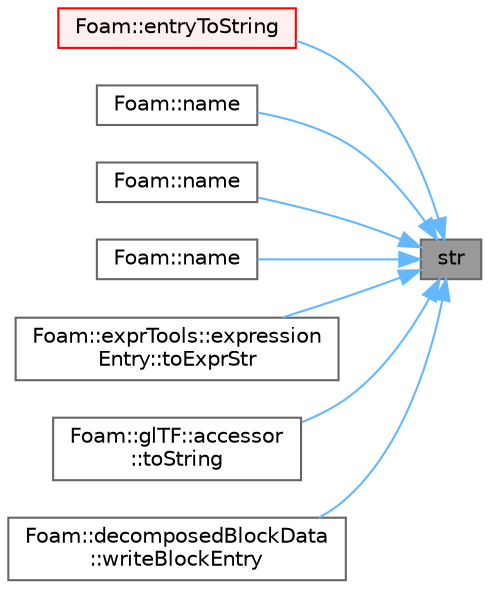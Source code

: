 digraph "str"
{
 // LATEX_PDF_SIZE
  bgcolor="transparent";
  edge [fontname=Helvetica,fontsize=10,labelfontname=Helvetica,labelfontsize=10];
  node [fontname=Helvetica,fontsize=10,shape=box,height=0.2,width=0.4];
  rankdir="RL";
  Node1 [id="Node000001",label="str",height=0.2,width=0.4,color="gray40", fillcolor="grey60", style="filled", fontcolor="black",tooltip=" "];
  Node1 -> Node2 [id="edge1_Node000001_Node000002",dir="back",color="steelblue1",style="solid",tooltip=" "];
  Node2 [id="Node000002",label="Foam::entryToString",height=0.2,width=0.4,color="red", fillcolor="#FFF0F0", style="filled",URL="$namespaceFoam.html#a089b2fef8feec1c1eb3ec8ba823fb48b",tooltip=" "];
  Node1 -> Node9 [id="edge2_Node000001_Node000009",dir="back",color="steelblue1",style="solid",tooltip=" "];
  Node9 [id="Node000009",label="Foam::name",height=0.2,width=0.4,color="grey40", fillcolor="white", style="filled",URL="$namespaceFoam.html#afd22cfe33432dd8bcea9fe0ddf2a1c7d",tooltip=" "];
  Node1 -> Node10 [id="edge3_Node000001_Node000010",dir="back",color="steelblue1",style="solid",tooltip=" "];
  Node10 [id="Node000010",label="Foam::name",height=0.2,width=0.4,color="grey40", fillcolor="white", style="filled",URL="$namespaceFoam.html#a135ca7ba0131b24638d4bf871d8e3a25",tooltip=" "];
  Node1 -> Node11 [id="edge4_Node000001_Node000011",dir="back",color="steelblue1",style="solid",tooltip=" "];
  Node11 [id="Node000011",label="Foam::name",height=0.2,width=0.4,color="grey40", fillcolor="white", style="filled",URL="$namespaceFoam.html#a8be9167a2a1446ac75fbf8a6f04cbcd8",tooltip=" "];
  Node1 -> Node12 [id="edge5_Node000001_Node000012",dir="back",color="steelblue1",style="solid",tooltip=" "];
  Node12 [id="Node000012",label="Foam::exprTools::expression\lEntry::toExprStr",height=0.2,width=0.4,color="grey40", fillcolor="white", style="filled",URL="$classFoam_1_1exprTools_1_1expressionEntry.html#aa81282bc2b141023f4e3f965a4e40f02",tooltip=" "];
  Node1 -> Node13 [id="edge6_Node000001_Node000013",dir="back",color="steelblue1",style="solid",tooltip=" "];
  Node13 [id="Node000013",label="Foam::glTF::accessor\l::toString",height=0.2,width=0.4,color="grey40", fillcolor="white", style="filled",URL="$classFoam_1_1glTF_1_1accessor.html#aff7418dd850813b964f7df31fc65026f",tooltip=" "];
  Node1 -> Node14 [id="edge7_Node000001_Node000014",dir="back",color="steelblue1",style="solid",tooltip=" "];
  Node14 [id="Node000014",label="Foam::decomposedBlockData\l::writeBlockEntry",height=0.2,width=0.4,color="grey40", fillcolor="white", style="filled",URL="$classFoam_1_1decomposedBlockData.html#ab74cbf802f25dd7f32ae30725c40713d",tooltip=" "];
}
